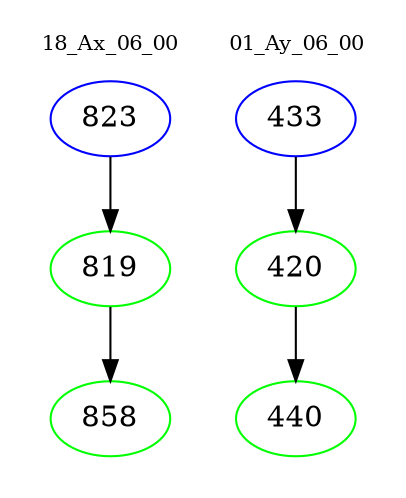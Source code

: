 digraph{
subgraph cluster_0 {
color = white
label = "18_Ax_06_00";
fontsize=10;
T0_823 [label="823", color="blue"]
T0_823 -> T0_819 [color="black"]
T0_819 [label="819", color="green"]
T0_819 -> T0_858 [color="black"]
T0_858 [label="858", color="green"]
}
subgraph cluster_1 {
color = white
label = "01_Ay_06_00";
fontsize=10;
T1_433 [label="433", color="blue"]
T1_433 -> T1_420 [color="black"]
T1_420 [label="420", color="green"]
T1_420 -> T1_440 [color="black"]
T1_440 [label="440", color="green"]
}
}
